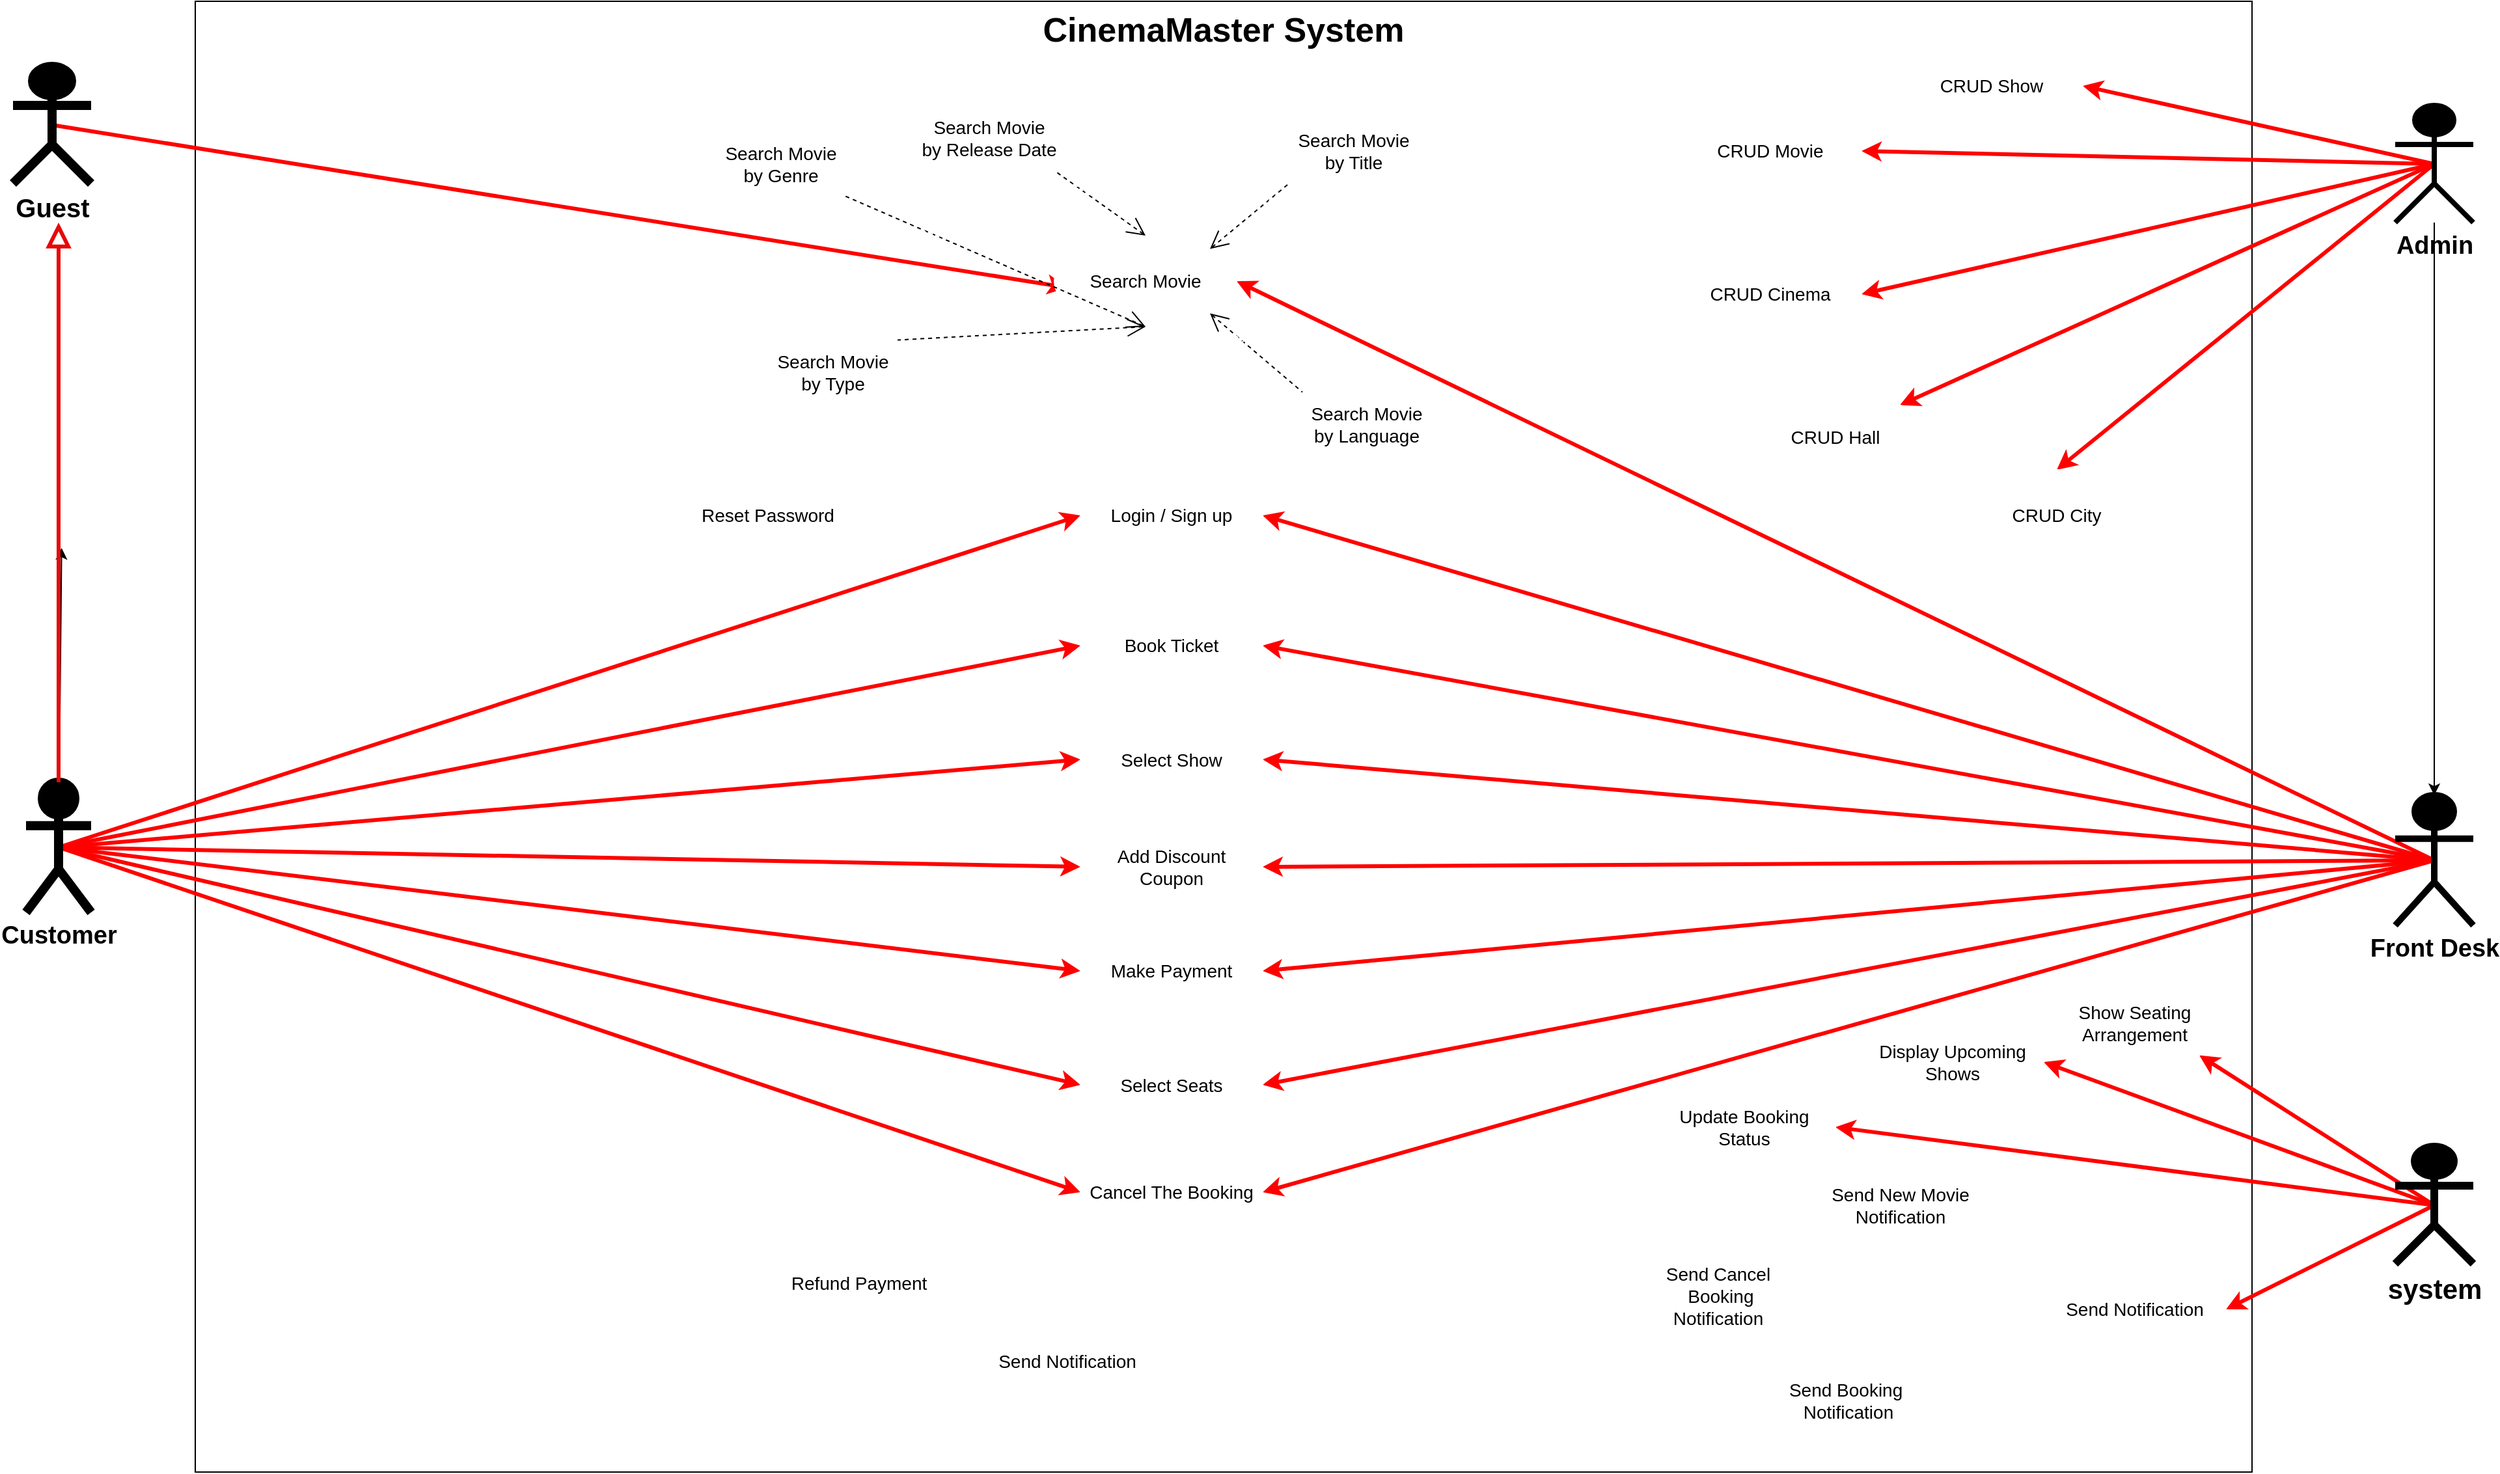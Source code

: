 <mxfile>
    <diagram id="L1a4sTqjI8bWPkbhxLmr" name="Page-1">
        <mxGraphModel dx="2908" dy="1142" grid="1" gridSize="10" guides="1" tooltips="1" connect="1" arrows="1" fold="1" page="1" pageScale="1" pageWidth="1100" pageHeight="850" background="#FFFFFF" math="0" shadow="0">
            <root>
                <mxCell id="0"/>
                <mxCell id="1" parent="0"/>
                <mxCell id="5" value="&lt;font style=&quot;font-size: 26px;&quot;&gt;CinemaMaster System&lt;/font&gt;" style="shape=rect;html=1;verticalAlign=top;fontStyle=1;whiteSpace=wrap;align=center;" vertex="1" parent="1">
                    <mxGeometry x="200" y="20" width="1580" height="1130" as="geometry"/>
                </mxCell>
                <mxCell id="99" style="edgeStyle=none;html=1;exitX=0.5;exitY=0.5;exitDx=0;exitDy=0;exitPerimeter=0;strokeColor=#FF0000;strokeWidth=3;fontSize=20;fontColor=#FFFFFF;" edge="1" parent="1" source="6">
                    <mxGeometry relative="1" as="geometry">
                        <mxPoint x="870" y="240" as="targetPoint"/>
                    </mxGeometry>
                </mxCell>
                <mxCell id="6" value="&lt;b&gt;&lt;font style=&quot;font-size: 20px;&quot;&gt;Guest&lt;/font&gt;&lt;/b&gt;" style="shape=umlActor;html=1;verticalLabelPosition=bottom;verticalAlign=top;align=center;fillColor=#000000;gradientColor=none;strokeColor=#000000;fontColor=#000000;strokeWidth=7;" vertex="1" parent="1">
                    <mxGeometry x="60" y="70" width="60" height="90" as="geometry"/>
                </mxCell>
                <mxCell id="11" value="" style="edgeStyle=none;html=1;fontSize=14;fontColor=#000000;" edge="1" parent="1" source="8">
                    <mxGeometry relative="1" as="geometry">
                        <mxPoint x="97.308" y="440" as="targetPoint"/>
                    </mxGeometry>
                </mxCell>
                <mxCell id="39" style="edgeStyle=none;html=1;exitX=0.5;exitY=0.5;exitDx=0;exitDy=0;exitPerimeter=0;entryX=0;entryY=0.5;entryDx=0;entryDy=0;strokeColor=#FF0000;strokeWidth=3;fontSize=14;fontColor=#FFFFFF;fillColor=#a20025;" edge="1" parent="1" source="8" target="36">
                    <mxGeometry relative="1" as="geometry"/>
                </mxCell>
                <mxCell id="57" style="edgeStyle=none;html=1;exitX=0.5;exitY=0.5;exitDx=0;exitDy=0;exitPerimeter=0;entryX=0;entryY=0.5;entryDx=0;entryDy=0;strokeColor=#FF0000;strokeWidth=3;fontSize=14;fontColor=#FFFFFF;" edge="1" parent="1" source="8" target="43">
                    <mxGeometry relative="1" as="geometry"/>
                </mxCell>
                <mxCell id="58" style="edgeStyle=none;html=1;exitX=0.5;exitY=0.5;exitDx=0;exitDy=0;exitPerimeter=0;entryX=0;entryY=0.5;entryDx=0;entryDy=0;strokeColor=#FF0000;strokeWidth=3;fontSize=14;fontColor=#FFFFFF;" edge="1" parent="1" source="8" target="41">
                    <mxGeometry relative="1" as="geometry"/>
                </mxCell>
                <mxCell id="59" style="edgeStyle=none;html=1;exitX=0.5;exitY=0.5;exitDx=0;exitDy=0;exitPerimeter=0;entryX=0;entryY=0.5;entryDx=0;entryDy=0;strokeColor=#FF0000;strokeWidth=3;fontSize=14;fontColor=#FFFFFF;" edge="1" parent="1" source="8" target="49">
                    <mxGeometry relative="1" as="geometry"/>
                </mxCell>
                <mxCell id="60" style="edgeStyle=none;html=1;exitX=0.5;exitY=0.5;exitDx=0;exitDy=0;exitPerimeter=0;entryX=0;entryY=0.5;entryDx=0;entryDy=0;strokeColor=#FF0000;strokeWidth=3;fontSize=14;fontColor=#FFFFFF;" edge="1" parent="1" source="8" target="47">
                    <mxGeometry relative="1" as="geometry"/>
                </mxCell>
                <mxCell id="61" style="edgeStyle=none;html=1;exitX=0.5;exitY=0.5;exitDx=0;exitDy=0;exitPerimeter=0;entryX=0;entryY=0.5;entryDx=0;entryDy=0;strokeColor=#FF0000;strokeWidth=3;fontSize=14;fontColor=#FFFFFF;" edge="1" parent="1" source="8" target="45">
                    <mxGeometry relative="1" as="geometry"/>
                </mxCell>
                <mxCell id="62" style="edgeStyle=none;html=1;exitX=0.5;exitY=0.5;exitDx=0;exitDy=0;exitPerimeter=0;entryX=0;entryY=0.5;entryDx=0;entryDy=0;strokeColor=#FF0000;strokeWidth=3;fontSize=14;fontColor=#FFFFFF;" edge="1" parent="1" source="8" target="50">
                    <mxGeometry relative="1" as="geometry"/>
                </mxCell>
                <mxCell id="8" value="&lt;b&gt;&lt;font style=&quot;font-size: 19px;&quot;&gt;Customer&lt;/font&gt;&lt;/b&gt;" style="shape=umlActor;html=1;verticalLabelPosition=bottom;verticalAlign=top;align=center;fillColor=#000000;gradientColor=none;strokeColor=#000000;fontColor=#000000;fontSize=14;strokeWidth=7;" vertex="1" parent="1">
                    <mxGeometry x="70" y="620" width="50" height="100" as="geometry"/>
                </mxCell>
                <mxCell id="16" value="" style="edgeStyle=none;html=1;fontSize=14;fontColor=#000000;" edge="1" parent="1" source="14" target="15">
                    <mxGeometry relative="1" as="geometry"/>
                </mxCell>
                <mxCell id="92" style="edgeStyle=none;html=1;exitX=0.5;exitY=0.5;exitDx=0;exitDy=0;exitPerimeter=0;entryX=1;entryY=0.5;entryDx=0;entryDy=0;strokeColor=#FF0000;strokeWidth=3;fontSize=20;fontColor=#FFFFFF;" edge="1" parent="1" source="14" target="86">
                    <mxGeometry relative="1" as="geometry"/>
                </mxCell>
                <mxCell id="93" style="edgeStyle=none;html=1;exitX=0.5;exitY=0.5;exitDx=0;exitDy=0;exitPerimeter=0;entryX=1;entryY=0.5;entryDx=0;entryDy=0;strokeColor=#FF0000;strokeWidth=3;fontSize=20;fontColor=#FFFFFF;" edge="1" parent="1" source="14" target="87">
                    <mxGeometry relative="1" as="geometry"/>
                </mxCell>
                <mxCell id="94" style="edgeStyle=none;html=1;exitX=0.5;exitY=0.5;exitDx=0;exitDy=0;exitPerimeter=0;entryX=1;entryY=0.5;entryDx=0;entryDy=0;strokeColor=#FF0000;strokeWidth=3;fontSize=20;fontColor=#FFFFFF;" edge="1" parent="1" source="14" target="89">
                    <mxGeometry relative="1" as="geometry"/>
                </mxCell>
                <mxCell id="95" style="edgeStyle=none;html=1;exitX=0.5;exitY=0.5;exitDx=0;exitDy=0;exitPerimeter=0;entryX=1;entryY=0;entryDx=0;entryDy=0;strokeColor=#FF0000;strokeWidth=3;fontSize=20;fontColor=#FFFFFF;" edge="1" parent="1" source="14" target="90">
                    <mxGeometry relative="1" as="geometry"/>
                </mxCell>
                <mxCell id="96" style="edgeStyle=none;html=1;exitX=0.5;exitY=0.5;exitDx=0;exitDy=0;exitPerimeter=0;entryX=0.5;entryY=0;entryDx=0;entryDy=0;strokeColor=#FF0000;strokeWidth=3;fontSize=20;fontColor=#FFFFFF;" edge="1" parent="1" source="14" target="91">
                    <mxGeometry relative="1" as="geometry"/>
                </mxCell>
                <mxCell id="14" value="&lt;b&gt;&lt;font style=&quot;font-size: 19px;&quot;&gt;Admin&lt;/font&gt;&lt;/b&gt;" style="shape=umlActor;html=1;verticalLabelPosition=bottom;verticalAlign=top;align=center;fillColor=#000000;gradientColor=none;strokeColor=#000000;fontColor=#000000;fontSize=14;strokeWidth=4;" vertex="1" parent="1">
                    <mxGeometry x="1890" y="100" width="60" height="90" as="geometry"/>
                </mxCell>
                <mxCell id="40" style="edgeStyle=none;html=1;exitX=0.5;exitY=0.5;exitDx=0;exitDy=0;exitPerimeter=0;entryX=1;entryY=0.5;entryDx=0;entryDy=0;strokeColor=#FF0000;strokeWidth=3;fontSize=14;fontColor=#FFFFFF;" edge="1" parent="1" source="15" target="36">
                    <mxGeometry relative="1" as="geometry"/>
                </mxCell>
                <mxCell id="51" style="edgeStyle=none;html=1;exitX=0.5;exitY=0.5;exitDx=0;exitDy=0;exitPerimeter=0;entryX=1;entryY=0.5;entryDx=0;entryDy=0;strokeColor=#FF0000;strokeWidth=3;fontSize=14;fontColor=#FFFFFF;" edge="1" parent="1" source="15" target="43">
                    <mxGeometry relative="1" as="geometry"/>
                </mxCell>
                <mxCell id="52" style="edgeStyle=none;html=1;exitX=0.5;exitY=0.5;exitDx=0;exitDy=0;exitPerimeter=0;entryX=1;entryY=0.5;entryDx=0;entryDy=0;strokeColor=#FF0000;strokeWidth=3;fontSize=14;fontColor=#FFFFFF;" edge="1" parent="1" source="15" target="41">
                    <mxGeometry relative="1" as="geometry"/>
                </mxCell>
                <mxCell id="53" style="edgeStyle=none;html=1;exitX=0.5;exitY=0.5;exitDx=0;exitDy=0;exitPerimeter=0;entryX=1;entryY=0.5;entryDx=0;entryDy=0;strokeColor=#FF0000;strokeWidth=3;fontSize=14;fontColor=#FFFFFF;" edge="1" parent="1" source="15" target="49">
                    <mxGeometry relative="1" as="geometry"/>
                </mxCell>
                <mxCell id="54" style="edgeStyle=none;html=1;exitX=0.5;exitY=0.5;exitDx=0;exitDy=0;exitPerimeter=0;entryX=1;entryY=0.5;entryDx=0;entryDy=0;strokeColor=#FF0000;strokeWidth=3;fontSize=14;fontColor=#FFFFFF;" edge="1" parent="1" source="15" target="47">
                    <mxGeometry relative="1" as="geometry"/>
                </mxCell>
                <mxCell id="55" style="edgeStyle=none;html=1;exitX=0.5;exitY=0.5;exitDx=0;exitDy=0;exitPerimeter=0;entryX=1;entryY=0.5;entryDx=0;entryDy=0;strokeColor=#FF0000;strokeWidth=3;fontSize=14;fontColor=#FFFFFF;" edge="1" parent="1" source="15" target="45">
                    <mxGeometry relative="1" as="geometry"/>
                </mxCell>
                <mxCell id="56" style="edgeStyle=none;html=1;exitX=0.5;exitY=0.5;exitDx=0;exitDy=0;exitPerimeter=0;entryX=1;entryY=0.5;entryDx=0;entryDy=0;strokeColor=#FF0000;strokeWidth=3;fontSize=14;fontColor=#FFFFFF;" edge="1" parent="1" source="15" target="50">
                    <mxGeometry relative="1" as="geometry"/>
                </mxCell>
                <mxCell id="98" style="edgeStyle=none;html=1;exitX=0.5;exitY=0.5;exitDx=0;exitDy=0;exitPerimeter=0;strokeColor=#FF0000;strokeWidth=3;fontSize=20;fontColor=#FFFFFF;entryX=1;entryY=0.5;entryDx=0;entryDy=0;" edge="1" parent="1" source="15" target="17">
                    <mxGeometry relative="1" as="geometry">
                        <mxPoint x="990" y="160" as="targetPoint"/>
                    </mxGeometry>
                </mxCell>
                <mxCell id="15" value="&lt;b&gt;&lt;font style=&quot;font-size: 19px;&quot;&gt;Front Desk&lt;/font&gt;&lt;/b&gt;" style="shape=umlActor;html=1;verticalLabelPosition=bottom;verticalAlign=top;align=center;fillColor=#000000;gradientColor=none;strokeColor=#000000;fontColor=#000000;fontSize=14;strokeWidth=5;" vertex="1" parent="1">
                    <mxGeometry x="1890" y="630" width="60" height="100" as="geometry"/>
                </mxCell>
                <mxCell id="17" value="Search Movie" style="ellipse;whiteSpace=wrap;html=1;strokeColor=#FFFFFF;fontSize=14;fontColor=#000000;fillColor=#FFFFFF;gradientColor=none;" vertex="1" parent="1">
                    <mxGeometry x="860" y="200" width="140" height="70" as="geometry"/>
                </mxCell>
                <mxCell id="20" value="Search Movie&lt;br&gt;by Title" style="ellipse;whiteSpace=wrap;html=1;strokeColor=#FFFFFF;fontSize=14;fontColor=#000000;fillColor=#FFFFFF;gradientColor=none;" vertex="1" parent="1">
                    <mxGeometry x="1020" y="100" width="140" height="70" as="geometry"/>
                </mxCell>
                <mxCell id="21" value="Search Movie&lt;br&gt;by Language" style="ellipse;whiteSpace=wrap;html=1;strokeColor=#FFFFFF;fontSize=14;fontColor=#000000;fillColor=#FFFFFF;gradientColor=none;" vertex="1" parent="1">
                    <mxGeometry x="1030" y="310" width="140" height="70" as="geometry"/>
                </mxCell>
                <mxCell id="23" value="Search Movie&lt;br&gt;by Genre" style="ellipse;whiteSpace=wrap;html=1;strokeColor=#FFFFFF;fontSize=14;fontColor=#000000;fillColor=#FFFFFF;gradientColor=none;" vertex="1" parent="1">
                    <mxGeometry x="580" y="110" width="140" height="70" as="geometry"/>
                </mxCell>
                <mxCell id="26" value="Search Movie&lt;br&gt;by Type" style="ellipse;whiteSpace=wrap;html=1;strokeColor=#FFFFFF;fontSize=14;fontColor=#000000;fillColor=#FFFFFF;gradientColor=none;" vertex="1" parent="1">
                    <mxGeometry x="620" y="270" width="140" height="70" as="geometry"/>
                </mxCell>
                <mxCell id="27" value="&amp;lt;&amp;lt;extend&amp;gt;&amp;gt;" style="edgeStyle=none;html=1;startArrow=open;endArrow=none;startSize=12;verticalAlign=bottom;dashed=1;labelBackgroundColor=none;fontSize=14;fontColor=#FFFFFF;entryX=0;entryY=1;entryDx=0;entryDy=0;exitX=1;exitY=0;exitDx=0;exitDy=0;" edge="1" parent="1" source="17" target="20">
                    <mxGeometry width="160" relative="1" as="geometry">
                        <mxPoint x="270" y="160" as="sourcePoint"/>
                        <mxPoint x="370" y="230" as="targetPoint"/>
                    </mxGeometry>
                </mxCell>
                <mxCell id="29" value="&amp;lt;&amp;lt;extend&amp;gt;&amp;gt;" style="edgeStyle=none;html=1;startArrow=open;endArrow=none;startSize=12;verticalAlign=bottom;dashed=1;labelBackgroundColor=none;fontSize=14;fontColor=#FFFFFF;entryX=1;entryY=1;entryDx=0;entryDy=0;exitX=0.5;exitY=0;exitDx=0;exitDy=0;" edge="1" parent="1" source="17" target="24">
                    <mxGeometry width="160" relative="1" as="geometry">
                        <mxPoint x="190" y="240" as="sourcePoint"/>
                        <mxPoint x="350" y="240" as="targetPoint"/>
                    </mxGeometry>
                </mxCell>
                <mxCell id="30" value="&amp;lt;&amp;lt;extend&amp;gt;&amp;gt;" style="edgeStyle=none;html=1;startArrow=open;endArrow=none;startSize=12;verticalAlign=bottom;dashed=1;labelBackgroundColor=none;fontSize=14;fontColor=#FFFFFF;entryX=1;entryY=1;entryDx=0;entryDy=0;exitX=0.5;exitY=1;exitDx=0;exitDy=0;" edge="1" parent="1" source="17" target="23">
                    <mxGeometry x="0.317" y="5" width="160" relative="1" as="geometry">
                        <mxPoint x="190" y="260" as="sourcePoint"/>
                        <mxPoint x="350" y="260" as="targetPoint"/>
                        <mxPoint x="-1" as="offset"/>
                    </mxGeometry>
                </mxCell>
                <mxCell id="31" value="&amp;lt;&amp;lt;extend&amp;gt;&amp;gt;" style="edgeStyle=none;html=1;startArrow=open;endArrow=none;startSize=12;verticalAlign=bottom;dashed=1;labelBackgroundColor=none;fontSize=14;fontColor=#FFFFFF;entryX=0;entryY=0;entryDx=0;entryDy=0;exitX=1;exitY=1;exitDx=0;exitDy=0;" edge="1" parent="1" source="17" target="21">
                    <mxGeometry width="160" relative="1" as="geometry">
                        <mxPoint x="460" y="340" as="sourcePoint"/>
                        <mxPoint x="620" y="340" as="targetPoint"/>
                    </mxGeometry>
                </mxCell>
                <mxCell id="32" value="&amp;lt;&amp;lt;extend&amp;gt;&amp;gt;" style="edgeStyle=none;html=1;startArrow=open;endArrow=none;startSize=12;verticalAlign=bottom;dashed=1;labelBackgroundColor=none;fontSize=14;fontColor=#FFFFFF;entryX=1;entryY=0;entryDx=0;entryDy=0;exitX=0.5;exitY=1;exitDx=0;exitDy=0;" edge="1" parent="1" source="17" target="26">
                    <mxGeometry x="0.262" y="-9" width="160" relative="1" as="geometry">
                        <mxPoint x="390" y="370" as="sourcePoint"/>
                        <mxPoint x="550" y="370" as="targetPoint"/>
                        <mxPoint as="offset"/>
                    </mxGeometry>
                </mxCell>
                <mxCell id="34" value="" style="edgeStyle=none;html=1;endArrow=block;endFill=0;endSize=12;verticalAlign=bottom;strokeColor=#e70808;strokeWidth=3;fontSize=14;fontColor=#FFFFFF;exitX=0.5;exitY=0;exitDx=0;exitDy=0;exitPerimeter=0;" edge="1" parent="1" source="8">
                    <mxGeometry width="160" relative="1" as="geometry">
                        <mxPoint x="30" y="270" as="sourcePoint"/>
                        <mxPoint x="95" y="190" as="targetPoint"/>
                    </mxGeometry>
                </mxCell>
                <mxCell id="36" value="Login / Sign up" style="ellipse;whiteSpace=wrap;html=1;strokeColor=#FFFFFF;fontSize=14;fontColor=#000000;fillColor=#FFFFFF;gradientColor=none;" vertex="1" parent="1">
                    <mxGeometry x="880" y="380" width="140" height="70" as="geometry"/>
                </mxCell>
                <mxCell id="37" value="Reset Password" style="ellipse;whiteSpace=wrap;html=1;strokeColor=#FFFFFF;fontSize=14;fontColor=#000000;fillColor=#FFFFFF;gradientColor=none;" vertex="1" parent="1">
                    <mxGeometry x="570" y="380" width="140" height="70" as="geometry"/>
                </mxCell>
                <mxCell id="38" value="&amp;lt;&amp;lt;extend&amp;gt;&amp;gt;" style="edgeStyle=none;html=1;startArrow=open;endArrow=none;startSize=12;verticalAlign=bottom;dashed=1;labelBackgroundColor=none;strokeColor=#FFFFFF;strokeWidth=1;fontSize=14;fontColor=#FFFFFF;entryX=1;entryY=0.5;entryDx=0;entryDy=0;exitX=0;exitY=0;exitDx=0;exitDy=0;" edge="1" parent="1" source="36" target="37">
                    <mxGeometry width="160" relative="1" as="geometry">
                        <mxPoint x="460" y="460" as="sourcePoint"/>
                        <mxPoint x="620" y="460" as="targetPoint"/>
                    </mxGeometry>
                </mxCell>
                <mxCell id="41" value="Select Show" style="ellipse;whiteSpace=wrap;html=1;strokeColor=#FFFFFF;fontSize=14;fontColor=#000000;fillColor=#FFFFFF;gradientColor=none;" vertex="1" parent="1">
                    <mxGeometry x="880" y="567.5" width="140" height="70" as="geometry"/>
                </mxCell>
                <mxCell id="43" value="Book Ticket" style="ellipse;whiteSpace=wrap;html=1;strokeColor=#FFFFFF;fontSize=14;fontColor=#000000;fillColor=#FFFFFF;gradientColor=none;" vertex="1" parent="1">
                    <mxGeometry x="880" y="480" width="140" height="70" as="geometry"/>
                </mxCell>
                <mxCell id="45" value="Select Seats" style="ellipse;whiteSpace=wrap;html=1;strokeColor=#FFFFFF;fontSize=14;fontColor=#000000;fillColor=#FFFFFF;gradientColor=none;" vertex="1" parent="1">
                    <mxGeometry x="880" y="817.5" width="140" height="70" as="geometry"/>
                </mxCell>
                <mxCell id="47" value="Make Payment" style="ellipse;whiteSpace=wrap;html=1;strokeColor=#FFFFFF;fontSize=14;fontColor=#000000;fillColor=#FFFFFF;gradientColor=none;" vertex="1" parent="1">
                    <mxGeometry x="880" y="730" width="140" height="70" as="geometry"/>
                </mxCell>
                <mxCell id="49" value="Add Discount &lt;br&gt;Coupon" style="ellipse;whiteSpace=wrap;html=1;strokeColor=#FFFFFF;fontSize=14;fontColor=#000000;fillColor=#FFFFFF;gradientColor=none;" vertex="1" parent="1">
                    <mxGeometry x="880" y="650" width="140" height="70" as="geometry"/>
                </mxCell>
                <mxCell id="50" value="Cancel The Booking" style="ellipse;whiteSpace=wrap;html=1;strokeColor=#FFFFFF;fontSize=14;fontColor=#000000;fillColor=#FFFFFF;gradientColor=none;" vertex="1" parent="1">
                    <mxGeometry x="880" y="900" width="140" height="70" as="geometry"/>
                </mxCell>
                <mxCell id="64" value="Refund Payment" style="ellipse;whiteSpace=wrap;html=1;strokeColor=#FFFFFF;fontSize=14;fontColor=#000000;fillColor=#FFFFFF;gradientColor=none;" vertex="1" parent="1">
                    <mxGeometry x="640" y="970" width="140" height="70" as="geometry"/>
                </mxCell>
                <mxCell id="65" value="Send Notification" style="ellipse;whiteSpace=wrap;html=1;strokeColor=#FFFFFF;fontSize=14;fontColor=#000000;fillColor=#FFFFFF;gradientColor=none;" vertex="1" parent="1">
                    <mxGeometry x="800" y="1030" width="140" height="70" as="geometry"/>
                </mxCell>
                <mxCell id="66" value="&amp;lt;&amp;lt;include&amp;gt;&amp;gt;" style="edgeStyle=none;html=1;endArrow=open;verticalAlign=bottom;dashed=1;labelBackgroundColor=none;strokeColor=#FFFFFF;strokeWidth=1;fontSize=14;fontColor=#FFFFFF;entryX=1;entryY=0;entryDx=0;entryDy=0;exitX=0;exitY=1;exitDx=0;exitDy=0;" edge="1" parent="1" source="50" target="64">
                    <mxGeometry width="160" relative="1" as="geometry">
                        <mxPoint x="410" y="940" as="sourcePoint"/>
                        <mxPoint x="570" y="940" as="targetPoint"/>
                    </mxGeometry>
                </mxCell>
                <mxCell id="67" value="&amp;lt;&amp;lt;include&amp;gt;&amp;gt;" style="edgeStyle=none;html=1;endArrow=open;verticalAlign=bottom;dashed=1;labelBackgroundColor=none;strokeColor=#FFFFFF;strokeWidth=1;fontSize=14;fontColor=#FFFFFF;exitX=0.5;exitY=1;exitDx=0;exitDy=0;entryX=0.5;entryY=0;entryDx=0;entryDy=0;" edge="1" parent="1" source="50" target="65">
                    <mxGeometry width="160" relative="1" as="geometry">
                        <mxPoint x="740" y="1040" as="sourcePoint"/>
                        <mxPoint x="900" y="1040" as="targetPoint"/>
                    </mxGeometry>
                </mxCell>
                <mxCell id="79" style="edgeStyle=none;html=1;exitX=0.5;exitY=0.5;exitDx=0;exitDy=0;exitPerimeter=0;entryX=1;entryY=1;entryDx=0;entryDy=0;strokeColor=#FF0000;strokeWidth=3;fontSize=20;fontColor=#FFFFFF;" edge="1" parent="1" source="68" target="70">
                    <mxGeometry relative="1" as="geometry"/>
                </mxCell>
                <mxCell id="80" style="edgeStyle=none;html=1;exitX=0.5;exitY=0.5;exitDx=0;exitDy=0;exitPerimeter=0;entryX=1;entryY=0.5;entryDx=0;entryDy=0;strokeColor=#FF0000;strokeWidth=3;fontSize=20;fontColor=#FFFFFF;" edge="1" parent="1" source="68" target="71">
                    <mxGeometry relative="1" as="geometry"/>
                </mxCell>
                <mxCell id="81" style="edgeStyle=none;html=1;exitX=0.5;exitY=0.5;exitDx=0;exitDy=0;exitPerimeter=0;entryX=1;entryY=0.5;entryDx=0;entryDy=0;strokeColor=#FF0000;strokeWidth=3;fontSize=20;fontColor=#FFFFFF;" edge="1" parent="1" source="68" target="73">
                    <mxGeometry relative="1" as="geometry"/>
                </mxCell>
                <mxCell id="82" style="edgeStyle=none;html=1;exitX=0.5;exitY=0.5;exitDx=0;exitDy=0;exitPerimeter=0;entryX=1;entryY=0.5;entryDx=0;entryDy=0;strokeColor=#FF0000;strokeWidth=3;fontSize=20;fontColor=#FFFFFF;" edge="1" parent="1" source="68" target="76">
                    <mxGeometry relative="1" as="geometry"/>
                </mxCell>
                <mxCell id="68" value="&lt;b&gt;&lt;font style=&quot;font-size: 21px;&quot;&gt;system&lt;/font&gt;&lt;/b&gt;" style="shape=umlActor;html=1;verticalLabelPosition=bottom;verticalAlign=top;align=center;fillColor=#000000;gradientColor=none;strokeColor=#000000;fontColor=#000000;fontSize=14;strokeWidth=6;" vertex="1" parent="1">
                    <mxGeometry x="1890" y="900" width="60" height="90" as="geometry"/>
                </mxCell>
                <mxCell id="69" value="Send Booking&amp;nbsp;&lt;br&gt;Notification" style="ellipse;whiteSpace=wrap;html=1;strokeColor=#FFFFFF;fontSize=14;fontColor=#000000;fillColor=#FFFFFF;gradientColor=none;" vertex="1" parent="1">
                    <mxGeometry x="1400" y="1060" width="140" height="70" as="geometry"/>
                </mxCell>
                <mxCell id="70" value="Show Seating&lt;br&gt;Arrangement" style="ellipse;whiteSpace=wrap;html=1;strokeColor=#FFFFFF;fontSize=14;fontColor=#000000;fillColor=#FFFFFF;gradientColor=none;" vertex="1" parent="1">
                    <mxGeometry x="1620" y="770" width="140" height="70" as="geometry"/>
                </mxCell>
                <mxCell id="71" value="Display Upcoming&lt;br&gt;Shows" style="ellipse;whiteSpace=wrap;html=1;strokeColor=#FFFFFF;fontSize=14;fontColor=#000000;fillColor=#FFFFFF;gradientColor=none;" vertex="1" parent="1">
                    <mxGeometry x="1480" y="800" width="140" height="70" as="geometry"/>
                </mxCell>
                <mxCell id="73" value="Update Booking&lt;br&gt;Status" style="ellipse;whiteSpace=wrap;html=1;strokeColor=#FFFFFF;fontSize=14;fontColor=#000000;fillColor=#FFFFFF;gradientColor=none;" vertex="1" parent="1">
                    <mxGeometry x="1320" y="850" width="140" height="70" as="geometry"/>
                </mxCell>
                <mxCell id="76" value="Send Notification" style="ellipse;whiteSpace=wrap;html=1;strokeColor=#FFFFFF;fontSize=14;fontColor=#000000;fillColor=#FFFFFF;gradientColor=none;" vertex="1" parent="1">
                    <mxGeometry x="1620" y="990" width="140" height="70" as="geometry"/>
                </mxCell>
                <mxCell id="77" value="Send New Movie&lt;br&gt;Notification" style="ellipse;whiteSpace=wrap;html=1;strokeColor=#FFFFFF;fontSize=14;fontColor=#000000;fillColor=#FFFFFF;gradientColor=none;" vertex="1" parent="1">
                    <mxGeometry x="1440" y="910" width="140" height="70" as="geometry"/>
                </mxCell>
                <mxCell id="78" value="Send Cancel&lt;br&gt;&amp;nbsp;Booking&lt;br&gt;Notification" style="ellipse;whiteSpace=wrap;html=1;strokeColor=#FFFFFF;fontSize=14;fontColor=#000000;fillColor=#FFFFFF;gradientColor=none;" vertex="1" parent="1">
                    <mxGeometry x="1300" y="980" width="140" height="70" as="geometry"/>
                </mxCell>
                <mxCell id="83" value="&amp;lt;&amp;lt;extend&amp;gt;&amp;gt;" style="edgeStyle=none;html=1;startArrow=open;endArrow=none;startSize=12;verticalAlign=bottom;dashed=1;labelBackgroundColor=none;strokeColor=#FFFFFF;strokeWidth=2;fontSize=20;fontColor=#FFFFFF;entryX=1;entryY=1;entryDx=0;entryDy=0;exitX=0.5;exitY=0;exitDx=0;exitDy=0;" edge="1" parent="1" source="76" target="77">
                    <mxGeometry width="160" relative="1" as="geometry">
                        <mxPoint x="1150" y="960" as="sourcePoint"/>
                        <mxPoint x="1310" y="960" as="targetPoint"/>
                    </mxGeometry>
                </mxCell>
                <mxCell id="84" value="&amp;lt;&amp;lt;extend&amp;gt;&amp;gt;" style="edgeStyle=none;html=1;startArrow=open;endArrow=none;startSize=12;verticalAlign=bottom;dashed=1;labelBackgroundColor=none;strokeColor=#FFFFFF;strokeWidth=2;fontSize=20;fontColor=#FFFFFF;entryX=1;entryY=0.5;entryDx=0;entryDy=0;exitX=0;exitY=0.5;exitDx=0;exitDy=0;" edge="1" parent="1" source="76" target="78">
                    <mxGeometry width="160" relative="1" as="geometry">
                        <mxPoint x="1470" y="1020" as="sourcePoint"/>
                        <mxPoint x="1630" y="1020" as="targetPoint"/>
                    </mxGeometry>
                </mxCell>
                <mxCell id="85" value="&amp;lt;&amp;lt;extend&amp;gt;&amp;gt;" style="edgeStyle=none;html=1;startArrow=open;endArrow=none;startSize=12;verticalAlign=bottom;dashed=1;labelBackgroundColor=none;strokeColor=#FFFFFF;strokeWidth=2;fontSize=20;fontColor=#FFFFFF;exitX=0;exitY=1;exitDx=0;exitDy=0;entryX=1;entryY=0.5;entryDx=0;entryDy=0;" edge="1" parent="1" source="76" target="69">
                    <mxGeometry width="160" relative="1" as="geometry">
                        <mxPoint x="1590" y="1090" as="sourcePoint"/>
                        <mxPoint x="1750" y="1090" as="targetPoint"/>
                    </mxGeometry>
                </mxCell>
                <mxCell id="86" value="CRUD Show" style="ellipse;whiteSpace=wrap;html=1;strokeColor=#FFFFFF;fontSize=14;fontColor=#000000;fillColor=#FFFFFF;gradientColor=none;" vertex="1" parent="1">
                    <mxGeometry x="1510" y="50" width="140" height="70" as="geometry"/>
                </mxCell>
                <mxCell id="87" value="CRUD Movie" style="ellipse;whiteSpace=wrap;html=1;strokeColor=#FFFFFF;fontSize=14;fontColor=#000000;fillColor=#FFFFFF;gradientColor=none;" vertex="1" parent="1">
                    <mxGeometry x="1340" y="100" width="140" height="70" as="geometry"/>
                </mxCell>
                <mxCell id="89" value="CRUD Cinema" style="ellipse;whiteSpace=wrap;html=1;strokeColor=#FFFFFF;fontSize=14;fontColor=#000000;fillColor=#FFFFFF;gradientColor=none;" vertex="1" parent="1">
                    <mxGeometry x="1340" y="210" width="140" height="70" as="geometry"/>
                </mxCell>
                <mxCell id="90" value="CRUD Hall" style="ellipse;whiteSpace=wrap;html=1;strokeColor=#FFFFFF;fontSize=14;fontColor=#000000;fillColor=#FFFFFF;gradientColor=none;" vertex="1" parent="1">
                    <mxGeometry x="1390" y="320" width="140" height="70" as="geometry"/>
                </mxCell>
                <mxCell id="91" value="CRUD City" style="ellipse;whiteSpace=wrap;html=1;strokeColor=#FFFFFF;fontSize=14;fontColor=#000000;fillColor=#FFFFFF;gradientColor=none;" vertex="1" parent="1">
                    <mxGeometry x="1560" y="380" width="140" height="70" as="geometry"/>
                </mxCell>
                <mxCell id="24" value="Search Movie&lt;br&gt;by Release Date" style="ellipse;whiteSpace=wrap;html=1;strokeColor=#FFFFFF;fontSize=14;fontColor=#000000;fillColor=#FFFFFF;gradientColor=none;" vertex="1" parent="1">
                    <mxGeometry x="740" y="90" width="140" height="70" as="geometry"/>
                </mxCell>
            </root>
        </mxGraphModel>
    </diagram>
</mxfile>